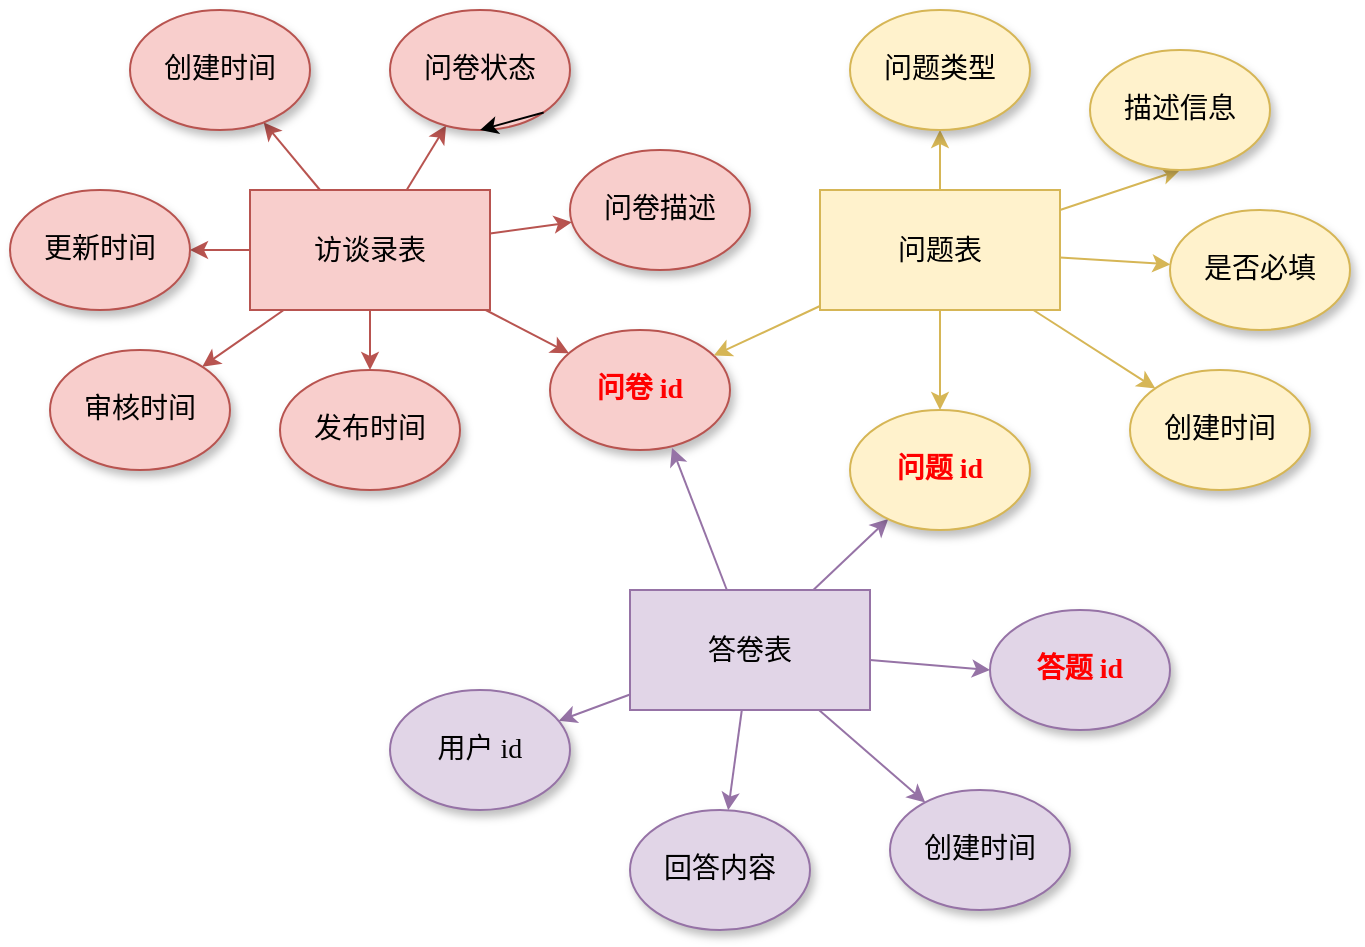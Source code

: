 <mxfile version="14.6.0" type="github">
  <diagram name="Page-1" id="42789a77-a242-8287-6e28-9cd8cfd52e62">
    <mxGraphModel dx="1422" dy="762" grid="1" gridSize="10" guides="1" tooltips="1" connect="1" arrows="1" fold="1" page="1" pageScale="1" pageWidth="1100" pageHeight="850" background="#ffffff" math="0" shadow="0">
      <root>
        <mxCell id="0" />
        <mxCell id="1" parent="0" />
        <mxCell id="cZg9QvqXZRCa_vBfZT6u-2" value="&lt;b&gt;&lt;font color=&quot;#ff0000&quot;&gt;问卷 id&lt;/font&gt;&lt;/b&gt;" style="ellipse;whiteSpace=wrap;html=1;rounded=0;shadow=1;comic=0;labelBackgroundColor=none;strokeWidth=1;fontFamily=Verdana;fontSize=14;align=center;fillColor=#f8cecc;strokeColor=#b85450;gradientDirection=east;" vertex="1" parent="1">
          <mxGeometry x="360" y="270" width="90" height="60" as="geometry" />
        </mxCell>
        <mxCell id="cZg9QvqXZRCa_vBfZT6u-14" style="edgeStyle=none;rounded=0;orthogonalLoop=1;jettySize=auto;html=1;fontSize=14;fillColor=#f8cecc;strokeColor=#b85450;" edge="1" parent="1" source="cZg9QvqXZRCa_vBfZT6u-4" target="cZg9QvqXZRCa_vBfZT6u-9">
          <mxGeometry relative="1" as="geometry" />
        </mxCell>
        <mxCell id="cZg9QvqXZRCa_vBfZT6u-16" style="edgeStyle=none;rounded=0;orthogonalLoop=1;jettySize=auto;html=1;fontSize=14;fillColor=#f8cecc;strokeColor=#b85450;" edge="1" parent="1" source="cZg9QvqXZRCa_vBfZT6u-4" target="cZg9QvqXZRCa_vBfZT6u-12">
          <mxGeometry relative="1" as="geometry" />
        </mxCell>
        <mxCell id="cZg9QvqXZRCa_vBfZT6u-17" style="edgeStyle=none;rounded=0;orthogonalLoop=1;jettySize=auto;html=1;fontSize=14;fillColor=#f8cecc;strokeColor=#b85450;" edge="1" parent="1" source="cZg9QvqXZRCa_vBfZT6u-4" target="cZg9QvqXZRCa_vBfZT6u-11">
          <mxGeometry relative="1" as="geometry" />
        </mxCell>
        <mxCell id="cZg9QvqXZRCa_vBfZT6u-18" style="edgeStyle=none;rounded=0;orthogonalLoop=1;jettySize=auto;html=1;fontSize=14;fillColor=#f8cecc;strokeColor=#b85450;" edge="1" parent="1" source="cZg9QvqXZRCa_vBfZT6u-4" target="cZg9QvqXZRCa_vBfZT6u-10">
          <mxGeometry relative="1" as="geometry" />
        </mxCell>
        <mxCell id="cZg9QvqXZRCa_vBfZT6u-19" style="edgeStyle=none;rounded=0;orthogonalLoop=1;jettySize=auto;html=1;fontSize=14;fillColor=#f8cecc;strokeColor=#b85450;" edge="1" parent="1" source="cZg9QvqXZRCa_vBfZT6u-4" target="cZg9QvqXZRCa_vBfZT6u-2">
          <mxGeometry relative="1" as="geometry" />
        </mxCell>
        <mxCell id="cZg9QvqXZRCa_vBfZT6u-58" style="edgeStyle=none;rounded=0;orthogonalLoop=1;jettySize=auto;html=1;fontSize=14;fillColor=#f8cecc;strokeColor=#b85450;" edge="1" parent="1" source="cZg9QvqXZRCa_vBfZT6u-4" target="cZg9QvqXZRCa_vBfZT6u-38">
          <mxGeometry relative="1" as="geometry" />
        </mxCell>
        <mxCell id="cZg9QvqXZRCa_vBfZT6u-62" style="edgeStyle=none;rounded=0;orthogonalLoop=1;jettySize=auto;html=1;fontSize=14;fillColor=#f8cecc;strokeColor=#b85450;" edge="1" parent="1" source="cZg9QvqXZRCa_vBfZT6u-4" target="cZg9QvqXZRCa_vBfZT6u-61">
          <mxGeometry relative="1" as="geometry" />
        </mxCell>
        <mxCell id="cZg9QvqXZRCa_vBfZT6u-4" value="访谈录表" style="rounded=0;whiteSpace=wrap;html=1;fontSize=14;fillColor=#f8cecc;strokeColor=#b85450;" vertex="1" parent="1">
          <mxGeometry x="210" y="200" width="120" height="60" as="geometry" />
        </mxCell>
        <mxCell id="cZg9QvqXZRCa_vBfZT6u-31" style="edgeStyle=none;rounded=0;orthogonalLoop=1;jettySize=auto;html=1;fontSize=14;fillColor=#fff2cc;strokeColor=#d6b656;" edge="1" parent="1" source="cZg9QvqXZRCa_vBfZT6u-5" target="cZg9QvqXZRCa_vBfZT6u-26">
          <mxGeometry relative="1" as="geometry" />
        </mxCell>
        <mxCell id="cZg9QvqXZRCa_vBfZT6u-32" value="" style="edgeStyle=none;rounded=0;orthogonalLoop=1;jettySize=auto;html=1;fontSize=14;fillColor=#fff2cc;strokeColor=#d6b656;" edge="1" parent="1" source="cZg9QvqXZRCa_vBfZT6u-5" target="cZg9QvqXZRCa_vBfZT6u-24">
          <mxGeometry relative="1" as="geometry" />
        </mxCell>
        <mxCell id="cZg9QvqXZRCa_vBfZT6u-35" style="edgeStyle=none;rounded=0;orthogonalLoop=1;jettySize=auto;html=1;entryX=0.5;entryY=1;entryDx=0;entryDy=0;fontSize=14;fillColor=#fff2cc;strokeColor=#d6b656;" edge="1" parent="1" source="cZg9QvqXZRCa_vBfZT6u-5" target="cZg9QvqXZRCa_vBfZT6u-34">
          <mxGeometry relative="1" as="geometry" />
        </mxCell>
        <mxCell id="cZg9QvqXZRCa_vBfZT6u-42" value="" style="edgeStyle=none;rounded=0;orthogonalLoop=1;jettySize=auto;html=1;fontSize=14;fillColor=#fff2cc;strokeColor=#d6b656;" edge="1" parent="1" source="cZg9QvqXZRCa_vBfZT6u-5" target="cZg9QvqXZRCa_vBfZT6u-23">
          <mxGeometry relative="1" as="geometry" />
        </mxCell>
        <mxCell id="cZg9QvqXZRCa_vBfZT6u-44" style="edgeStyle=none;rounded=0;orthogonalLoop=1;jettySize=auto;html=1;fontSize=14;fillColor=#fff2cc;strokeColor=#d6b656;" edge="1" parent="1" source="cZg9QvqXZRCa_vBfZT6u-5" target="cZg9QvqXZRCa_vBfZT6u-39">
          <mxGeometry relative="1" as="geometry" />
        </mxCell>
        <mxCell id="cZg9QvqXZRCa_vBfZT6u-59" style="edgeStyle=none;rounded=0;orthogonalLoop=1;jettySize=auto;html=1;fontSize=14;fillColor=#fff2cc;strokeColor=#d6b656;" edge="1" parent="1" source="cZg9QvqXZRCa_vBfZT6u-5" target="cZg9QvqXZRCa_vBfZT6u-2">
          <mxGeometry relative="1" as="geometry" />
        </mxCell>
        <mxCell id="cZg9QvqXZRCa_vBfZT6u-5" value="问题表" style="rounded=0;whiteSpace=wrap;html=1;fontSize=14;fillColor=#fff2cc;strokeColor=#d6b656;" vertex="1" parent="1">
          <mxGeometry x="495" y="200" width="120" height="60" as="geometry" />
        </mxCell>
        <mxCell id="cZg9QvqXZRCa_vBfZT6u-29" style="edgeStyle=none;rounded=0;orthogonalLoop=1;jettySize=auto;html=1;entryX=0.678;entryY=0.983;entryDx=0;entryDy=0;entryPerimeter=0;fontSize=14;fillColor=#e1d5e7;strokeColor=#9673a6;" edge="1" parent="1" source="cZg9QvqXZRCa_vBfZT6u-6" target="cZg9QvqXZRCa_vBfZT6u-2">
          <mxGeometry relative="1" as="geometry" />
        </mxCell>
        <mxCell id="cZg9QvqXZRCa_vBfZT6u-30" style="edgeStyle=none;rounded=0;orthogonalLoop=1;jettySize=auto;html=1;fontSize=14;fillColor=#e1d5e7;strokeColor=#9673a6;" edge="1" parent="1" source="cZg9QvqXZRCa_vBfZT6u-6" target="cZg9QvqXZRCa_vBfZT6u-23">
          <mxGeometry relative="1" as="geometry" />
        </mxCell>
        <mxCell id="cZg9QvqXZRCa_vBfZT6u-37" value="" style="edgeStyle=none;rounded=0;orthogonalLoop=1;jettySize=auto;html=1;fontSize=14;fillColor=#e1d5e7;strokeColor=#9673a6;" edge="1" parent="1" source="cZg9QvqXZRCa_vBfZT6u-6" target="cZg9QvqXZRCa_vBfZT6u-36">
          <mxGeometry relative="1" as="geometry" />
        </mxCell>
        <mxCell id="cZg9QvqXZRCa_vBfZT6u-50" style="edgeStyle=none;rounded=0;orthogonalLoop=1;jettySize=auto;html=1;fontSize=14;fillColor=#e1d5e7;strokeColor=#9673a6;" edge="1" parent="1" source="cZg9QvqXZRCa_vBfZT6u-6" target="cZg9QvqXZRCa_vBfZT6u-48">
          <mxGeometry relative="1" as="geometry" />
        </mxCell>
        <mxCell id="cZg9QvqXZRCa_vBfZT6u-51" style="edgeStyle=none;rounded=0;orthogonalLoop=1;jettySize=auto;html=1;fontSize=14;fillColor=#e1d5e7;strokeColor=#9673a6;" edge="1" parent="1" source="cZg9QvqXZRCa_vBfZT6u-6" target="cZg9QvqXZRCa_vBfZT6u-49">
          <mxGeometry relative="1" as="geometry" />
        </mxCell>
        <mxCell id="cZg9QvqXZRCa_vBfZT6u-56" style="edgeStyle=none;rounded=0;orthogonalLoop=1;jettySize=auto;html=1;entryX=0;entryY=0.5;entryDx=0;entryDy=0;fontSize=14;fillColor=#e1d5e7;strokeColor=#9673a6;" edge="1" parent="1" source="cZg9QvqXZRCa_vBfZT6u-6" target="cZg9QvqXZRCa_vBfZT6u-55">
          <mxGeometry relative="1" as="geometry" />
        </mxCell>
        <mxCell id="cZg9QvqXZRCa_vBfZT6u-6" value="答卷表" style="rounded=0;whiteSpace=wrap;html=1;fontSize=14;fillColor=#e1d5e7;strokeColor=#9673a6;" vertex="1" parent="1">
          <mxGeometry x="400" y="400" width="120" height="60" as="geometry" />
        </mxCell>
        <mxCell id="cZg9QvqXZRCa_vBfZT6u-9" value="问卷状态" style="ellipse;whiteSpace=wrap;html=1;rounded=0;shadow=1;comic=0;labelBackgroundColor=none;strokeWidth=1;fontFamily=Verdana;fontSize=14;align=center;fillColor=#f8cecc;strokeColor=#b85450;" vertex="1" parent="1">
          <mxGeometry x="280" y="110" width="90" height="60" as="geometry" />
        </mxCell>
        <mxCell id="cZg9QvqXZRCa_vBfZT6u-10" value="发布时间" style="ellipse;whiteSpace=wrap;html=1;rounded=0;shadow=1;comic=0;labelBackgroundColor=none;strokeWidth=1;fontFamily=Verdana;fontSize=14;align=center;fillColor=#f8cecc;strokeColor=#b85450;" vertex="1" parent="1">
          <mxGeometry x="225" y="290" width="90" height="60" as="geometry" />
        </mxCell>
        <mxCell id="cZg9QvqXZRCa_vBfZT6u-11" value="审核时间" style="ellipse;whiteSpace=wrap;html=1;rounded=0;shadow=1;comic=0;labelBackgroundColor=none;strokeWidth=1;fontFamily=Verdana;fontSize=14;align=center;fillColor=#f8cecc;strokeColor=#b85450;" vertex="1" parent="1">
          <mxGeometry x="110" y="280" width="90" height="60" as="geometry" />
        </mxCell>
        <mxCell id="cZg9QvqXZRCa_vBfZT6u-12" value="创建时间" style="ellipse;whiteSpace=wrap;html=1;rounded=0;shadow=1;comic=0;labelBackgroundColor=none;strokeWidth=1;fontFamily=Verdana;fontSize=14;align=center;fillColor=#f8cecc;strokeColor=#b85450;" vertex="1" parent="1">
          <mxGeometry x="150" y="110" width="90" height="60" as="geometry" />
        </mxCell>
        <mxCell id="cZg9QvqXZRCa_vBfZT6u-23" value="&lt;b&gt;&lt;font color=&quot;#ff0000&quot;&gt;问题 id&lt;/font&gt;&lt;/b&gt;" style="ellipse;whiteSpace=wrap;html=1;rounded=0;shadow=1;comic=0;labelBackgroundColor=none;strokeWidth=1;fontFamily=Verdana;fontSize=14;align=center;fillColor=#fff2cc;strokeColor=#d6b656;" vertex="1" parent="1">
          <mxGeometry x="510" y="310" width="90" height="60" as="geometry" />
        </mxCell>
        <mxCell id="cZg9QvqXZRCa_vBfZT6u-24" value="问题类型" style="ellipse;whiteSpace=wrap;html=1;rounded=0;shadow=1;comic=0;labelBackgroundColor=none;strokeWidth=1;fontFamily=Verdana;fontSize=14;align=center;fillColor=#fff2cc;strokeColor=#d6b656;" vertex="1" parent="1">
          <mxGeometry x="510" y="110" width="90" height="60" as="geometry" />
        </mxCell>
        <mxCell id="cZg9QvqXZRCa_vBfZT6u-26" value="是否必填" style="ellipse;whiteSpace=wrap;html=1;rounded=0;shadow=1;comic=0;labelBackgroundColor=none;strokeWidth=1;fontFamily=Verdana;fontSize=14;align=center;fillColor=#fff2cc;strokeColor=#d6b656;" vertex="1" parent="1">
          <mxGeometry x="670" y="210" width="90" height="60" as="geometry" />
        </mxCell>
        <mxCell id="cZg9QvqXZRCa_vBfZT6u-34" value="描述信息" style="ellipse;whiteSpace=wrap;html=1;rounded=0;shadow=1;comic=0;labelBackgroundColor=none;strokeWidth=1;fontFamily=Verdana;fontSize=14;align=center;fillColor=#fff2cc;strokeColor=#d6b656;" vertex="1" parent="1">
          <mxGeometry x="630" y="130" width="90" height="60" as="geometry" />
        </mxCell>
        <mxCell id="cZg9QvqXZRCa_vBfZT6u-36" value="回答内容" style="ellipse;whiteSpace=wrap;html=1;rounded=0;shadow=1;comic=0;labelBackgroundColor=none;strokeWidth=1;fontFamily=Verdana;fontSize=14;align=center;fillColor=#e1d5e7;strokeColor=#9673a6;" vertex="1" parent="1">
          <mxGeometry x="400" y="510" width="90" height="60" as="geometry" />
        </mxCell>
        <mxCell id="cZg9QvqXZRCa_vBfZT6u-38" value="更新时间" style="ellipse;whiteSpace=wrap;html=1;rounded=0;shadow=1;comic=0;labelBackgroundColor=none;strokeWidth=1;fontFamily=Verdana;fontSize=14;align=center;fillColor=#f8cecc;strokeColor=#b85450;" vertex="1" parent="1">
          <mxGeometry x="90" y="200" width="90" height="60" as="geometry" />
        </mxCell>
        <mxCell id="cZg9QvqXZRCa_vBfZT6u-39" value="创建时间" style="ellipse;whiteSpace=wrap;html=1;rounded=0;shadow=1;comic=0;labelBackgroundColor=none;strokeWidth=1;fontFamily=Verdana;fontSize=14;align=center;fillColor=#fff2cc;strokeColor=#d6b656;" vertex="1" parent="1">
          <mxGeometry x="650" y="290" width="90" height="60" as="geometry" />
        </mxCell>
        <mxCell id="cZg9QvqXZRCa_vBfZT6u-48" value="用户 id" style="ellipse;whiteSpace=wrap;html=1;rounded=0;shadow=1;comic=0;labelBackgroundColor=none;strokeWidth=1;fontFamily=Verdana;fontSize=14;align=center;fillColor=#e1d5e7;strokeColor=#9673a6;" vertex="1" parent="1">
          <mxGeometry x="280" y="450" width="90" height="60" as="geometry" />
        </mxCell>
        <mxCell id="cZg9QvqXZRCa_vBfZT6u-49" value="创建时间" style="ellipse;whiteSpace=wrap;html=1;rounded=0;shadow=1;comic=0;labelBackgroundColor=none;strokeWidth=1;fontFamily=Verdana;fontSize=14;align=center;fillColor=#e1d5e7;strokeColor=#9673a6;" vertex="1" parent="1">
          <mxGeometry x="530" y="500" width="90" height="60" as="geometry" />
        </mxCell>
        <mxCell id="cZg9QvqXZRCa_vBfZT6u-55" value="&lt;b&gt;&lt;font color=&quot;#ff0000&quot;&gt;答题 id&lt;/font&gt;&lt;/b&gt;" style="ellipse;whiteSpace=wrap;html=1;rounded=0;shadow=1;comic=0;labelBackgroundColor=none;strokeWidth=1;fontFamily=Verdana;fontSize=14;align=center;fillColor=#e1d5e7;strokeColor=#9673a6;" vertex="1" parent="1">
          <mxGeometry x="580" y="410" width="90" height="60" as="geometry" />
        </mxCell>
        <mxCell id="cZg9QvqXZRCa_vBfZT6u-61" value="问卷描述" style="ellipse;whiteSpace=wrap;html=1;rounded=0;shadow=1;comic=0;labelBackgroundColor=none;strokeWidth=1;fontFamily=Verdana;fontSize=14;align=center;fillColor=#f8cecc;strokeColor=#b85450;" vertex="1" parent="1">
          <mxGeometry x="370" y="180" width="90" height="60" as="geometry" />
        </mxCell>
        <mxCell id="cZg9QvqXZRCa_vBfZT6u-63" style="edgeStyle=none;rounded=0;orthogonalLoop=1;jettySize=auto;html=1;exitX=1;exitY=1;exitDx=0;exitDy=0;entryX=0.5;entryY=1;entryDx=0;entryDy=0;fontSize=14;" edge="1" parent="1" source="cZg9QvqXZRCa_vBfZT6u-9" target="cZg9QvqXZRCa_vBfZT6u-9">
          <mxGeometry relative="1" as="geometry" />
        </mxCell>
      </root>
    </mxGraphModel>
  </diagram>
</mxfile>
